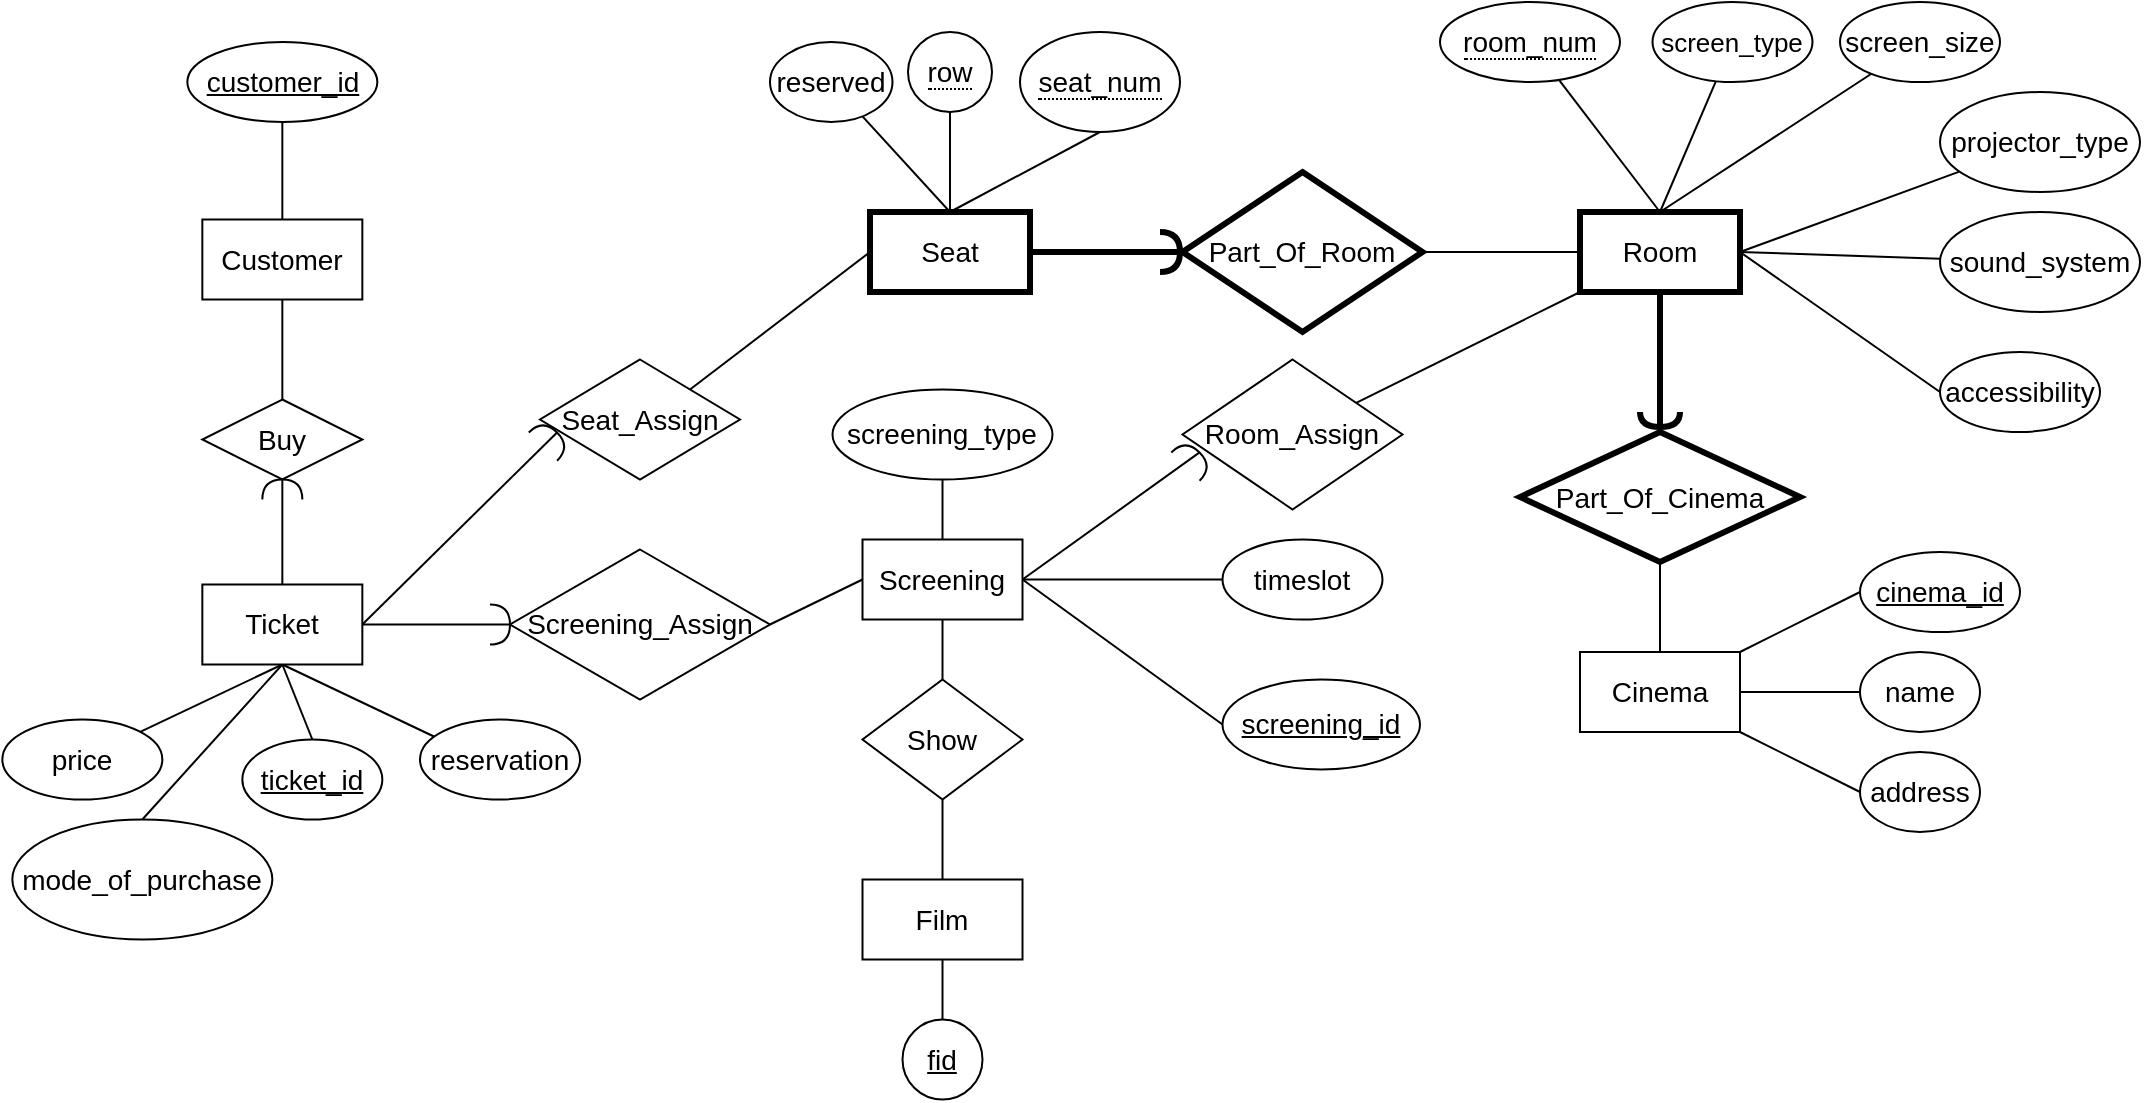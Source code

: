 <mxfile version="15.3.8" type="device"><diagram id="ZBz6ZmZ6HQdOpH2JSQIE" name="Page-1"><mxGraphModel dx="868" dy="482" grid="1" gridSize="10" guides="1" tooltips="1" connect="1" arrows="1" fold="1" page="1" pageScale="1" pageWidth="1169" pageHeight="1654" math="0" shadow="0"><root><mxCell id="0"/><mxCell id="1" parent="0"/><mxCell id="MfJGpp-CtJIHkQ-yrzJT-9" value="&lt;font style=&quot;font-size: 14px;&quot;&gt;Cinema&lt;/font&gt;" style="whiteSpace=wrap;html=1;align=center;strokeWidth=1;fontSize=14;" parent="1" vertex="1"><mxGeometry x="840" y="745" width="80" height="40" as="geometry"/></mxCell><mxCell id="MfJGpp-CtJIHkQ-yrzJT-13" value="" style="endArrow=none;html=1;rounded=0;exitX=1;exitY=0.5;exitDx=0;exitDy=0;entryX=0;entryY=0.5;entryDx=0;entryDy=0;" parent="1" source="MfJGpp-CtJIHkQ-yrzJT-9" target="MfJGpp-CtJIHkQ-yrzJT-15" edge="1"><mxGeometry relative="1" as="geometry"><mxPoint x="610" y="735" as="sourcePoint"/><mxPoint x="1010" y="785" as="targetPoint"/></mxGeometry></mxCell><mxCell id="MfJGpp-CtJIHkQ-yrzJT-15" value="&lt;font style=&quot;font-size: 14px&quot;&gt;name&lt;/font&gt;" style="ellipse;whiteSpace=wrap;html=1;align=center;strokeWidth=1;" parent="1" vertex="1"><mxGeometry x="980" y="745" width="60" height="40" as="geometry"/></mxCell><mxCell id="MfJGpp-CtJIHkQ-yrzJT-16" value="&lt;font style=&quot;font-size: 14px&quot;&gt;address&lt;/font&gt;" style="ellipse;whiteSpace=wrap;html=1;align=center;strokeWidth=1;" parent="1" vertex="1"><mxGeometry x="980" y="795" width="60" height="40" as="geometry"/></mxCell><mxCell id="MfJGpp-CtJIHkQ-yrzJT-17" value="" style="endArrow=none;html=1;rounded=0;exitX=1;exitY=1;exitDx=0;exitDy=0;entryX=0;entryY=0.5;entryDx=0;entryDy=0;" parent="1" source="MfJGpp-CtJIHkQ-yrzJT-9" target="MfJGpp-CtJIHkQ-yrzJT-16" edge="1"><mxGeometry relative="1" as="geometry"><mxPoint x="930" y="795" as="sourcePoint"/><mxPoint x="1030" y="795" as="targetPoint"/></mxGeometry></mxCell><mxCell id="MfJGpp-CtJIHkQ-yrzJT-18" value="" style="endArrow=none;html=1;rounded=0;exitX=0.5;exitY=0;exitDx=0;exitDy=0;" parent="1" source="MfJGpp-CtJIHkQ-yrzJT-9" target="MfJGpp-CtJIHkQ-yrzJT-19" edge="1"><mxGeometry relative="1" as="geometry"><mxPoint x="930" y="795" as="sourcePoint"/><mxPoint x="880" y="685" as="targetPoint"/></mxGeometry></mxCell><mxCell id="MfJGpp-CtJIHkQ-yrzJT-19" value="Part_Of_Cinema" style="shape=rhombus;perimeter=rhombusPerimeter;whiteSpace=wrap;html=1;align=center;strokeWidth=3;fontSize=14;" parent="1" vertex="1"><mxGeometry x="810" y="635" width="140" height="65" as="geometry"/></mxCell><mxCell id="MfJGpp-CtJIHkQ-yrzJT-20" value="Room" style="whiteSpace=wrap;html=1;align=center;strokeWidth=3;fontSize=14;" parent="1" vertex="1"><mxGeometry x="840" y="525" width="80" height="40" as="geometry"/></mxCell><mxCell id="MfJGpp-CtJIHkQ-yrzJT-32" style="edgeStyle=none;rounded=0;orthogonalLoop=1;jettySize=auto;html=1;endArrow=none;" parent="1" source="MfJGpp-CtJIHkQ-yrzJT-29" target="MfJGpp-CtJIHkQ-yrzJT-19" edge="1"><mxGeometry relative="1" as="geometry"/></mxCell><mxCell id="MfJGpp-CtJIHkQ-yrzJT-29" value="" style="shape=requiredInterface;html=1;verticalLabelPosition=bottom;strokeWidth=3;rotation=90;" parent="1" vertex="1"><mxGeometry x="876.25" y="618.75" width="7.5" height="20" as="geometry"/></mxCell><mxCell id="MfJGpp-CtJIHkQ-yrzJT-30" style="edgeStyle=none;rounded=0;orthogonalLoop=1;jettySize=auto;html=1;exitX=1;exitY=0.5;exitDx=0;exitDy=0;exitPerimeter=0;endArrow=none;entryX=0.5;entryY=1;entryDx=0;entryDy=0;strokeWidth=3;" parent="1" source="MfJGpp-CtJIHkQ-yrzJT-29" target="MfJGpp-CtJIHkQ-yrzJT-20" edge="1"><mxGeometry x="360" y="675" as="geometry"><mxPoint x="400" y="685" as="targetPoint"/></mxGeometry></mxCell><mxCell id="MfJGpp-CtJIHkQ-yrzJT-38" style="edgeStyle=none;rounded=0;orthogonalLoop=1;jettySize=auto;html=1;entryX=0.5;entryY=0;entryDx=0;entryDy=0;endArrow=none;strokeWidth=1;" parent="1" source="MfJGpp-CtJIHkQ-yrzJT-37" target="MfJGpp-CtJIHkQ-yrzJT-20" edge="1"><mxGeometry relative="1" as="geometry"/></mxCell><mxCell id="MfJGpp-CtJIHkQ-yrzJT-37" value="&lt;span style=&quot;border-bottom: 1px dotted ; font-size: 14px&quot;&gt;room_num&lt;/span&gt;" style="ellipse;whiteSpace=wrap;html=1;align=center;strokeWidth=1;fontStyle=0" parent="1" vertex="1"><mxGeometry x="770" y="420" width="90" height="40" as="geometry"/></mxCell><mxCell id="MfJGpp-CtJIHkQ-yrzJT-40" style="edgeStyle=none;rounded=0;orthogonalLoop=1;jettySize=auto;html=1;entryX=0.5;entryY=0;entryDx=0;entryDy=0;endArrow=none;strokeWidth=1;" parent="1" source="MfJGpp-CtJIHkQ-yrzJT-39" target="MfJGpp-CtJIHkQ-yrzJT-20" edge="1"><mxGeometry relative="1" as="geometry"/></mxCell><mxCell id="MfJGpp-CtJIHkQ-yrzJT-39" value="screen_type" style="ellipse;whiteSpace=wrap;html=1;align=center;strokeWidth=1;fontSize=13;" parent="1" vertex="1"><mxGeometry x="876.25" y="420" width="80" height="40" as="geometry"/></mxCell><mxCell id="MfJGpp-CtJIHkQ-yrzJT-44" style="edgeStyle=none;rounded=0;orthogonalLoop=1;jettySize=auto;html=1;entryX=1;entryY=0.5;entryDx=0;entryDy=0;fontSize=14;endArrow=none;strokeWidth=1;" parent="1" source="MfJGpp-CtJIHkQ-yrzJT-41" target="MfJGpp-CtJIHkQ-yrzJT-20" edge="1"><mxGeometry relative="1" as="geometry"/></mxCell><mxCell id="MfJGpp-CtJIHkQ-yrzJT-41" value="projector_type" style="ellipse;whiteSpace=wrap;html=1;align=center;fontSize=14;strokeWidth=1;" parent="1" vertex="1"><mxGeometry x="1020" y="465" width="100" height="50" as="geometry"/></mxCell><mxCell id="MfJGpp-CtJIHkQ-yrzJT-43" style="edgeStyle=none;rounded=0;orthogonalLoop=1;jettySize=auto;html=1;fontSize=13;endArrow=none;strokeWidth=1;entryX=0.5;entryY=0;entryDx=0;entryDy=0;" parent="1" source="MfJGpp-CtJIHkQ-yrzJT-42" target="MfJGpp-CtJIHkQ-yrzJT-20" edge="1"><mxGeometry relative="1" as="geometry"><mxPoint x="920" y="545" as="targetPoint"/></mxGeometry></mxCell><mxCell id="MfJGpp-CtJIHkQ-yrzJT-42" value="screen_size" style="ellipse;whiteSpace=wrap;html=1;align=center;strokeWidth=1;fontSize=14;" parent="1" vertex="1"><mxGeometry x="970" y="420" width="80" height="40" as="geometry"/></mxCell><mxCell id="MfJGpp-CtJIHkQ-yrzJT-47" style="edgeStyle=none;rounded=0;orthogonalLoop=1;jettySize=auto;html=1;entryX=1;entryY=0.5;entryDx=0;entryDy=0;fontSize=14;endArrow=none;strokeWidth=1;" parent="1" source="MfJGpp-CtJIHkQ-yrzJT-45" target="MfJGpp-CtJIHkQ-yrzJT-20" edge="1"><mxGeometry relative="1" as="geometry"/></mxCell><mxCell id="MfJGpp-CtJIHkQ-yrzJT-45" value="sound_system" style="ellipse;whiteSpace=wrap;html=1;align=center;fontSize=14;strokeWidth=1;" parent="1" vertex="1"><mxGeometry x="1020" y="525" width="100" height="50" as="geometry"/></mxCell><mxCell id="MfJGpp-CtJIHkQ-yrzJT-49" style="edgeStyle=none;rounded=0;orthogonalLoop=1;jettySize=auto;html=1;entryX=1;entryY=0.5;entryDx=0;entryDy=0;fontSize=14;endArrow=none;strokeWidth=1;exitX=0;exitY=0.5;exitDx=0;exitDy=0;" parent="1" source="MfJGpp-CtJIHkQ-yrzJT-48" target="MfJGpp-CtJIHkQ-yrzJT-20" edge="1"><mxGeometry relative="1" as="geometry"/></mxCell><mxCell id="MfJGpp-CtJIHkQ-yrzJT-48" value="accessibility" style="ellipse;whiteSpace=wrap;html=1;align=center;fontSize=14;strokeWidth=1;" parent="1" vertex="1"><mxGeometry x="1020" y="595" width="80" height="40" as="geometry"/></mxCell><mxCell id="MfJGpp-CtJIHkQ-yrzJT-51" style="edgeStyle=none;rounded=0;orthogonalLoop=1;jettySize=auto;html=1;entryX=0;entryY=0.5;entryDx=0;entryDy=0;fontSize=14;endArrow=none;strokeWidth=1;" parent="1" source="MfJGpp-CtJIHkQ-yrzJT-50" target="MfJGpp-CtJIHkQ-yrzJT-20" edge="1"><mxGeometry relative="1" as="geometry"/></mxCell><mxCell id="MfJGpp-CtJIHkQ-yrzJT-50" value="Part_Of_Room" style="shape=rhombus;perimeter=rhombusPerimeter;whiteSpace=wrap;html=1;align=center;strokeWidth=3;fontSize=14;" parent="1" vertex="1"><mxGeometry x="641.25" y="505" width="120" height="80" as="geometry"/></mxCell><mxCell id="MfJGpp-CtJIHkQ-yrzJT-79" style="edgeStyle=none;rounded=0;orthogonalLoop=1;jettySize=auto;html=1;entryX=1;entryY=0;entryDx=0;entryDy=0;fontSize=14;endArrow=none;strokeWidth=1;exitX=0;exitY=0.5;exitDx=0;exitDy=0;" parent="1" source="MfJGpp-CtJIHkQ-yrzJT-52" target="MfJGpp-CtJIHkQ-yrzJT-78" edge="1"><mxGeometry relative="1" as="geometry"/></mxCell><mxCell id="oUzoHZB1dg7fqi0qXXgi-11" style="edgeStyle=none;curved=1;rounded=0;orthogonalLoop=1;jettySize=auto;html=1;entryX=0.5;entryY=1;entryDx=0;entryDy=0;endArrow=none;endFill=0;startSize=14;endSize=14;sourcePerimeterSpacing=8;targetPerimeterSpacing=8;exitX=0.5;exitY=0;exitDx=0;exitDy=0;" parent="1" source="MfJGpp-CtJIHkQ-yrzJT-52" target="oUzoHZB1dg7fqi0qXXgi-10" edge="1"><mxGeometry relative="1" as="geometry"/></mxCell><mxCell id="MfJGpp-CtJIHkQ-yrzJT-52" value="Seat" style="whiteSpace=wrap;html=1;align=center;strokeWidth=3;fontSize=14;" parent="1" vertex="1"><mxGeometry x="485" y="525" width="80" height="40" as="geometry"/></mxCell><mxCell id="MfJGpp-CtJIHkQ-yrzJT-53" style="edgeStyle=none;rounded=0;orthogonalLoop=1;jettySize=auto;html=1;exitX=0;exitY=0.5;exitDx=0;exitDy=0;endArrow=none;entryX=1;entryY=0.5;entryDx=0;entryDy=0;strokeWidth=3;" parent="1" source="MfJGpp-CtJIHkQ-yrzJT-50" target="MfJGpp-CtJIHkQ-yrzJT-52" edge="1"><mxGeometry x="370" y="685" as="geometry"><mxPoint x="890" y="642.5" as="sourcePoint"/><mxPoint x="890" y="575" as="targetPoint"/></mxGeometry></mxCell><mxCell id="MfJGpp-CtJIHkQ-yrzJT-54" value="" style="shape=requiredInterface;html=1;verticalLabelPosition=bottom;strokeWidth=3;rotation=0;" parent="1" vertex="1"><mxGeometry x="630" y="535" width="10" height="20" as="geometry"/></mxCell><mxCell id="MfJGpp-CtJIHkQ-yrzJT-56" value="" style="edgeStyle=none;rounded=0;orthogonalLoop=1;jettySize=auto;html=1;fontSize=14;endArrow=none;strokeWidth=1;entryX=0.5;entryY=0;entryDx=0;entryDy=0;exitX=0.5;exitY=1;exitDx=0;exitDy=0;" parent="1" source="oUzoHZB1dg7fqi0qXXgi-12" target="MfJGpp-CtJIHkQ-yrzJT-52" edge="1"><mxGeometry relative="1" as="geometry"><mxPoint x="541" y="450" as="sourcePoint"/><mxPoint x="585" y="510" as="targetPoint"/></mxGeometry></mxCell><mxCell id="MfJGpp-CtJIHkQ-yrzJT-58" style="edgeStyle=none;rounded=0;orthogonalLoop=1;jettySize=auto;html=1;entryX=0.5;entryY=0;entryDx=0;entryDy=0;fontSize=14;endArrow=none;strokeWidth=1;" parent="1" source="MfJGpp-CtJIHkQ-yrzJT-57" target="MfJGpp-CtJIHkQ-yrzJT-52" edge="1"><mxGeometry relative="1" as="geometry"/></mxCell><mxCell id="MfJGpp-CtJIHkQ-yrzJT-57" value="reserved" style="ellipse;whiteSpace=wrap;html=1;align=center;fontSize=14;strokeWidth=1;" parent="1" vertex="1"><mxGeometry x="435" y="440" width="61.25" height="40" as="geometry"/></mxCell><mxCell id="MfJGpp-CtJIHkQ-yrzJT-68" style="edgeStyle=none;rounded=0;orthogonalLoop=1;jettySize=auto;html=1;entryX=0;entryY=0.5;entryDx=0;entryDy=0;fontSize=14;endArrow=none;strokeWidth=1;" parent="1" source="MfJGpp-CtJIHkQ-yrzJT-59" target="MfJGpp-CtJIHkQ-yrzJT-67" edge="1"><mxGeometry relative="1" as="geometry"/></mxCell><mxCell id="oUzoHZB1dg7fqi0qXXgi-7" style="edgeStyle=none;curved=1;rounded=0;orthogonalLoop=1;jettySize=auto;html=1;entryX=1;entryY=0.5;entryDx=0;entryDy=0;endArrow=none;startSize=14;endSize=14;sourcePerimeterSpacing=8;targetPerimeterSpacing=8;endFill=0;exitX=0;exitY=0.5;exitDx=0;exitDy=0;" parent="1" source="MfJGpp-CtJIHkQ-yrzJT-59" target="oUzoHZB1dg7fqi0qXXgi-3" edge="1"><mxGeometry relative="1" as="geometry"/></mxCell><mxCell id="oUzoHZB1dg7fqi0qXXgi-25" style="edgeStyle=none;curved=1;rounded=0;orthogonalLoop=1;jettySize=auto;html=1;entryX=0;entryY=0.5;entryDx=0;entryDy=0;endArrow=none;endFill=0;startSize=14;endSize=14;sourcePerimeterSpacing=8;targetPerimeterSpacing=8;exitX=1;exitY=0.5;exitDx=0;exitDy=0;" parent="1" source="MfJGpp-CtJIHkQ-yrzJT-59" target="oUzoHZB1dg7fqi0qXXgi-26" edge="1"><mxGeometry relative="1" as="geometry"><mxPoint x="661.88" y="778.75" as="targetPoint"/></mxGeometry></mxCell><mxCell id="MfJGpp-CtJIHkQ-yrzJT-59" value="Screening" style="whiteSpace=wrap;html=1;align=center;fontSize=14;strokeWidth=1;" parent="1" vertex="1"><mxGeometry x="481.25" y="688.75" width="80" height="40" as="geometry"/></mxCell><mxCell id="MfJGpp-CtJIHkQ-yrzJT-61" style="edgeStyle=none;rounded=0;orthogonalLoop=1;jettySize=auto;html=1;entryX=0;entryY=1;entryDx=0;entryDy=0;fontSize=14;endArrow=none;strokeWidth=1;" parent="1" source="MfJGpp-CtJIHkQ-yrzJT-60" target="MfJGpp-CtJIHkQ-yrzJT-20" edge="1"><mxGeometry relative="1" as="geometry"/></mxCell><mxCell id="MfJGpp-CtJIHkQ-yrzJT-60" value="Room_Assign" style="shape=rhombus;perimeter=rhombusPerimeter;whiteSpace=wrap;html=1;align=center;strokeWidth=1;fontSize=14;" parent="1" vertex="1"><mxGeometry x="641.25" y="598.75" width="110" height="75" as="geometry"/></mxCell><mxCell id="MfJGpp-CtJIHkQ-yrzJT-66" style="edgeStyle=none;rounded=0;orthogonalLoop=1;jettySize=auto;html=1;entryX=0.5;entryY=0;entryDx=0;entryDy=0;fontSize=14;endArrow=none;strokeWidth=1;" parent="1" source="MfJGpp-CtJIHkQ-yrzJT-65" target="MfJGpp-CtJIHkQ-yrzJT-59" edge="1"><mxGeometry relative="1" as="geometry"/></mxCell><mxCell id="MfJGpp-CtJIHkQ-yrzJT-65" value="screening_type" style="ellipse;whiteSpace=wrap;html=1;align=center;fontSize=14;strokeWidth=1;" parent="1" vertex="1"><mxGeometry x="466.25" y="613.75" width="110" height="45" as="geometry"/></mxCell><mxCell id="MfJGpp-CtJIHkQ-yrzJT-67" value="timeslot" style="ellipse;whiteSpace=wrap;html=1;align=center;fontSize=14;strokeWidth=1;" parent="1" vertex="1"><mxGeometry x="661.25" y="688.75" width="80" height="40" as="geometry"/></mxCell><mxCell id="MfJGpp-CtJIHkQ-yrzJT-70" style="edgeStyle=none;rounded=0;orthogonalLoop=1;jettySize=auto;html=1;entryX=0.5;entryY=1;entryDx=0;entryDy=0;fontSize=14;endArrow=none;strokeWidth=1;" parent="1" source="MfJGpp-CtJIHkQ-yrzJT-69" target="MfJGpp-CtJIHkQ-yrzJT-59" edge="1"><mxGeometry relative="1" as="geometry"/></mxCell><mxCell id="MfJGpp-CtJIHkQ-yrzJT-69" value="Show" style="shape=rhombus;perimeter=rhombusPerimeter;whiteSpace=wrap;html=1;align=center;fontSize=14;strokeWidth=1;" parent="1" vertex="1"><mxGeometry x="481.25" y="758.75" width="80" height="60" as="geometry"/></mxCell><mxCell id="MfJGpp-CtJIHkQ-yrzJT-72" style="edgeStyle=none;rounded=0;orthogonalLoop=1;jettySize=auto;html=1;entryX=0.5;entryY=1;entryDx=0;entryDy=0;fontSize=14;endArrow=none;strokeWidth=1;" parent="1" source="MfJGpp-CtJIHkQ-yrzJT-71" target="MfJGpp-CtJIHkQ-yrzJT-69" edge="1"><mxGeometry relative="1" as="geometry"/></mxCell><mxCell id="MfJGpp-CtJIHkQ-yrzJT-77" style="edgeStyle=none;rounded=0;orthogonalLoop=1;jettySize=auto;html=1;entryX=0.5;entryY=0;entryDx=0;entryDy=0;fontSize=14;endArrow=none;strokeWidth=1;" parent="1" source="MfJGpp-CtJIHkQ-yrzJT-71" target="MfJGpp-CtJIHkQ-yrzJT-76" edge="1"><mxGeometry relative="1" as="geometry"><mxPoint x="641.25" y="1028.75" as="targetPoint"/></mxGeometry></mxCell><mxCell id="MfJGpp-CtJIHkQ-yrzJT-71" value="Film" style="whiteSpace=wrap;html=1;align=center;fontSize=14;strokeWidth=1;" parent="1" vertex="1"><mxGeometry x="481.25" y="858.75" width="80" height="40" as="geometry"/></mxCell><mxCell id="MfJGpp-CtJIHkQ-yrzJT-76" value="fid" style="ellipse;whiteSpace=wrap;html=1;align=center;fontStyle=4;fontSize=14;strokeWidth=1;" parent="1" vertex="1"><mxGeometry x="501.25" y="928.75" width="40" height="40" as="geometry"/></mxCell><mxCell id="MfJGpp-CtJIHkQ-yrzJT-78" value="Seat_Assign" style="shape=rhombus;perimeter=rhombusPerimeter;whiteSpace=wrap;html=1;align=center;fontSize=14;strokeWidth=1;" parent="1" vertex="1"><mxGeometry x="320" y="598.75" width="100" height="60" as="geometry"/></mxCell><mxCell id="MfJGpp-CtJIHkQ-yrzJT-86" style="edgeStyle=none;rounded=0;orthogonalLoop=1;jettySize=auto;html=1;entryX=0.5;entryY=0;entryDx=0;entryDy=0;fontSize=14;endArrow=none;strokeWidth=1;exitX=0.5;exitY=1;exitDx=0;exitDy=0;" parent="1" source="MfJGpp-CtJIHkQ-yrzJT-80" target="MfJGpp-CtJIHkQ-yrzJT-85" edge="1"><mxGeometry relative="1" as="geometry"/></mxCell><mxCell id="MfJGpp-CtJIHkQ-yrzJT-88" style="edgeStyle=none;rounded=0;orthogonalLoop=1;jettySize=auto;html=1;fontSize=14;endArrow=none;strokeWidth=1;exitX=0.5;exitY=1;exitDx=0;exitDy=0;" parent="1" source="MfJGpp-CtJIHkQ-yrzJT-80" target="MfJGpp-CtJIHkQ-yrzJT-87" edge="1"><mxGeometry relative="1" as="geometry"/></mxCell><mxCell id="MfJGpp-CtJIHkQ-yrzJT-90" style="edgeStyle=none;rounded=0;orthogonalLoop=1;jettySize=auto;html=1;entryX=0.5;entryY=0;entryDx=0;entryDy=0;fontSize=14;endArrow=none;strokeWidth=1;exitX=0.5;exitY=1;exitDx=0;exitDy=0;" parent="1" source="MfJGpp-CtJIHkQ-yrzJT-80" edge="1"><mxGeometry relative="1" as="geometry"><mxPoint x="291.17" y="798.75" as="targetPoint"/></mxGeometry></mxCell><mxCell id="oUzoHZB1dg7fqi0qXXgi-14" style="edgeStyle=none;curved=1;rounded=0;orthogonalLoop=1;jettySize=auto;html=1;entryX=1;entryY=0.5;entryDx=0;entryDy=0;entryPerimeter=0;endArrow=none;endFill=0;startSize=14;endSize=14;sourcePerimeterSpacing=8;targetPerimeterSpacing=8;exitX=0.5;exitY=0;exitDx=0;exitDy=0;" parent="1" source="MfJGpp-CtJIHkQ-yrzJT-80" target="oUzoHZB1dg7fqi0qXXgi-13" edge="1"><mxGeometry relative="1" as="geometry"/></mxCell><mxCell id="MfJGpp-CtJIHkQ-yrzJT-80" value="Ticket" style="whiteSpace=wrap;html=1;align=center;fontSize=14;strokeWidth=1;" parent="1" vertex="1"><mxGeometry x="151.17" y="711.25" width="80" height="40" as="geometry"/></mxCell><mxCell id="MfJGpp-CtJIHkQ-yrzJT-85" value="mode_of_purchase" style="ellipse;whiteSpace=wrap;html=1;align=center;fontSize=14;strokeWidth=1;" parent="1" vertex="1"><mxGeometry x="56.17" y="828.75" width="130" height="60" as="geometry"/></mxCell><mxCell id="MfJGpp-CtJIHkQ-yrzJT-87" value="price" style="ellipse;whiteSpace=wrap;html=1;align=center;fontSize=14;strokeWidth=1;" parent="1" vertex="1"><mxGeometry x="51.17" y="778.75" width="80" height="40" as="geometry"/></mxCell><mxCell id="MfJGpp-CtJIHkQ-yrzJT-89" value="reservation" style="ellipse;whiteSpace=wrap;html=1;align=center;fontSize=14;strokeWidth=1;" parent="1" vertex="1"><mxGeometry x="260" y="778.75" width="80" height="40" as="geometry"/></mxCell><mxCell id="MfJGpp-CtJIHkQ-yrzJT-94" style="edgeStyle=none;rounded=0;orthogonalLoop=1;jettySize=auto;html=1;entryX=0.5;entryY=1;entryDx=0;entryDy=0;fontSize=14;endArrow=none;strokeWidth=1;" parent="1" source="MfJGpp-CtJIHkQ-yrzJT-92" target="MfJGpp-CtJIHkQ-yrzJT-93" edge="1"><mxGeometry relative="1" as="geometry"/></mxCell><mxCell id="MfJGpp-CtJIHkQ-yrzJT-92" value="Buy" style="shape=rhombus;perimeter=rhombusPerimeter;whiteSpace=wrap;html=1;align=center;fontSize=14;strokeWidth=1;" parent="1" vertex="1"><mxGeometry x="151.17" y="618.75" width="80" height="40" as="geometry"/></mxCell><mxCell id="oUzoHZB1dg7fqi0qXXgi-16" style="edgeStyle=none;curved=1;rounded=0;orthogonalLoop=1;jettySize=auto;html=1;entryX=0.5;entryY=1;entryDx=0;entryDy=0;endArrow=none;endFill=0;startSize=14;endSize=14;sourcePerimeterSpacing=8;targetPerimeterSpacing=8;exitX=0.5;exitY=0;exitDx=0;exitDy=0;" parent="1" source="MfJGpp-CtJIHkQ-yrzJT-93" target="oUzoHZB1dg7fqi0qXXgi-15" edge="1"><mxGeometry relative="1" as="geometry"/></mxCell><mxCell id="MfJGpp-CtJIHkQ-yrzJT-93" value="Customer" style="whiteSpace=wrap;html=1;align=center;fontSize=14;strokeWidth=1;" parent="1" vertex="1"><mxGeometry x="151.17" y="528.75" width="80" height="40" as="geometry"/></mxCell><mxCell id="MfJGpp-CtJIHkQ-yrzJT-97" value="" style="shape=requiredInterface;html=1;verticalLabelPosition=bottom;fontSize=14;strokeWidth=1;rotation=-45;" parent="1" vertex="1"><mxGeometry x="320" y="628.75" width="10" height="20" as="geometry"/></mxCell><mxCell id="MfJGpp-CtJIHkQ-yrzJT-98" value="" style="endArrow=none;html=1;rounded=0;fontSize=14;strokeWidth=1;exitX=1;exitY=0.5;exitDx=0;exitDy=0;entryX=1;entryY=0.5;entryDx=0;entryDy=0;entryPerimeter=0;" parent="1" source="MfJGpp-CtJIHkQ-yrzJT-80" target="MfJGpp-CtJIHkQ-yrzJT-97" edge="1"><mxGeometry relative="1" as="geometry"><mxPoint x="231.17" y="728.75" as="sourcePoint"/><mxPoint x="320.0" y="655.536" as="targetPoint"/></mxGeometry></mxCell><mxCell id="4X8LlXGPQ-LXPMOrauJV-16" value="" style="endArrow=none;html=1;rounded=0;exitX=1;exitY=0;exitDx=0;exitDy=0;entryX=0;entryY=0.5;entryDx=0;entryDy=0;" parent="1" source="MfJGpp-CtJIHkQ-yrzJT-9" target="4X8LlXGPQ-LXPMOrauJV-17" edge="1"><mxGeometry relative="1" as="geometry"><mxPoint x="930" y="795" as="sourcePoint"/><mxPoint x="980" y="715" as="targetPoint"/></mxGeometry></mxCell><mxCell id="4X8LlXGPQ-LXPMOrauJV-17" value="cinema_id" style="ellipse;whiteSpace=wrap;html=1;align=center;fontStyle=4;hachureGap=4;pointerEvents=0;strokeWidth=1;fontSize=14;" parent="1" vertex="1"><mxGeometry x="980" y="695" width="80" height="40" as="geometry"/></mxCell><mxCell id="4X8LlXGPQ-LXPMOrauJV-18" value="" style="edgeStyle=none;rounded=0;orthogonalLoop=1;jettySize=auto;html=1;exitX=1;exitY=0.5;exitDx=0;exitDy=0;entryX=0.081;entryY=0.619;entryDx=0;entryDy=0;fontSize=14;endArrow=none;strokeWidth=1;entryPerimeter=0;startArrow=none;" parent="1" source="MfJGpp-CtJIHkQ-yrzJT-99" target="MfJGpp-CtJIHkQ-yrzJT-60" edge="1"><mxGeometry relative="1" as="geometry"><mxPoint x="561.25" y="708.75" as="sourcePoint"/><mxPoint x="641.25" y="631.25" as="targetPoint"/></mxGeometry></mxCell><mxCell id="MfJGpp-CtJIHkQ-yrzJT-99" value="" style="shape=requiredInterface;html=1;verticalLabelPosition=bottom;fontSize=14;strokeWidth=1;rotation=-45;" parent="1" vertex="1"><mxGeometry x="641.25" y="638.75" width="10" height="20" as="geometry"/></mxCell><mxCell id="4X8LlXGPQ-LXPMOrauJV-21" value="" style="edgeStyle=none;rounded=0;orthogonalLoop=1;jettySize=auto;html=1;exitX=1;exitY=0.5;exitDx=0;exitDy=0;entryX=1;entryY=0.5;entryDx=0;entryDy=0;fontSize=14;endArrow=none;strokeWidth=1;entryPerimeter=0;" parent="1" source="MfJGpp-CtJIHkQ-yrzJT-59" target="MfJGpp-CtJIHkQ-yrzJT-99" edge="1"><mxGeometry relative="1" as="geometry"><mxPoint x="561.25" y="708.75" as="sourcePoint"/><mxPoint x="650.16" y="645.175" as="targetPoint"/></mxGeometry></mxCell><mxCell id="oUzoHZB1dg7fqi0qXXgi-3" value="Screening_Assign" style="shape=rhombus;perimeter=rhombusPerimeter;whiteSpace=wrap;html=1;align=center;fontSize=14;strokeWidth=1;" parent="1" vertex="1"><mxGeometry x="305" y="693.75" width="130" height="75" as="geometry"/></mxCell><mxCell id="oUzoHZB1dg7fqi0qXXgi-5" value="" style="shape=requiredInterface;html=1;verticalLabelPosition=bottom;fontSize=14;strokeWidth=1;rotation=0;" parent="1" vertex="1"><mxGeometry x="295" y="721.25" width="10" height="20" as="geometry"/></mxCell><mxCell id="oUzoHZB1dg7fqi0qXXgi-6" value="" style="endArrow=none;html=1;rounded=0;fontSize=14;strokeWidth=1;exitX=1;exitY=0.5;exitDx=0;exitDy=0;entryX=1;entryY=0.5;entryDx=0;entryDy=0;entryPerimeter=0;" parent="1" source="MfJGpp-CtJIHkQ-yrzJT-80" target="oUzoHZB1dg7fqi0qXXgi-5" edge="1"><mxGeometry relative="1" as="geometry"><mxPoint x="231.17" y="728.75" as="sourcePoint"/><mxPoint x="296.17" y="751.25" as="targetPoint"/></mxGeometry></mxCell><mxCell id="oUzoHZB1dg7fqi0qXXgi-10" value="&lt;span style=&quot;border-bottom: 1px dotted ; font-size: 14px&quot;&gt;seat_num&lt;/span&gt;" style="ellipse;whiteSpace=wrap;html=1;align=center;hachureGap=4;pointerEvents=0;fontSize=14;" parent="1" vertex="1"><mxGeometry x="560" y="435" width="80" height="50" as="geometry"/></mxCell><mxCell id="oUzoHZB1dg7fqi0qXXgi-12" value="&lt;span style=&quot;border-bottom: 1px dotted; font-size: 14px;&quot;&gt;row&lt;/span&gt;" style="ellipse;whiteSpace=wrap;html=1;align=center;hachureGap=4;pointerEvents=0;fontSize=14;" parent="1" vertex="1"><mxGeometry x="504" y="435" width="42" height="40" as="geometry"/></mxCell><mxCell id="oUzoHZB1dg7fqi0qXXgi-13" value="" style="shape=requiredInterface;html=1;verticalLabelPosition=bottom;fontSize=14;strokeWidth=1;rotation=-90;" parent="1" vertex="1"><mxGeometry x="186.17" y="653.75" width="10" height="20" as="geometry"/></mxCell><mxCell id="oUzoHZB1dg7fqi0qXXgi-15" value="&lt;font style=&quot;font-size: 14px&quot;&gt;customer_id&lt;/font&gt;" style="ellipse;whiteSpace=wrap;html=1;align=center;fontStyle=4;hachureGap=4;pointerEvents=0;" parent="1" vertex="1"><mxGeometry x="143.67" y="440" width="95" height="40" as="geometry"/></mxCell><mxCell id="oUzoHZB1dg7fqi0qXXgi-26" value="screening_id" style="ellipse;whiteSpace=wrap;html=1;align=center;fontStyle=4;hachureGap=4;pointerEvents=0;strokeWidth=1;fontSize=14;" parent="1" vertex="1"><mxGeometry x="661.25" y="758.75" width="98.75" height="45" as="geometry"/></mxCell><mxCell id="oUzoHZB1dg7fqi0qXXgi-27" value="&lt;font style=&quot;font-size: 14px;&quot;&gt;ticket_id&lt;/font&gt;" style="ellipse;whiteSpace=wrap;html=1;align=center;fontStyle=4;hachureGap=4;pointerEvents=0;fontSize=14;" parent="1" vertex="1"><mxGeometry x="171.17" y="788.75" width="70" height="40" as="geometry"/></mxCell><mxCell id="oUzoHZB1dg7fqi0qXXgi-29" style="edgeStyle=none;curved=1;rounded=0;orthogonalLoop=1;jettySize=auto;html=1;entryX=0.5;entryY=0;entryDx=0;entryDy=0;endArrow=none;endFill=0;startSize=14;endSize=14;sourcePerimeterSpacing=8;targetPerimeterSpacing=8;exitX=0.5;exitY=1;exitDx=0;exitDy=0;" parent="1" source="MfJGpp-CtJIHkQ-yrzJT-80" target="oUzoHZB1dg7fqi0qXXgi-27" edge="1"><mxGeometry relative="1" as="geometry"/></mxCell></root></mxGraphModel></diagram></mxfile>